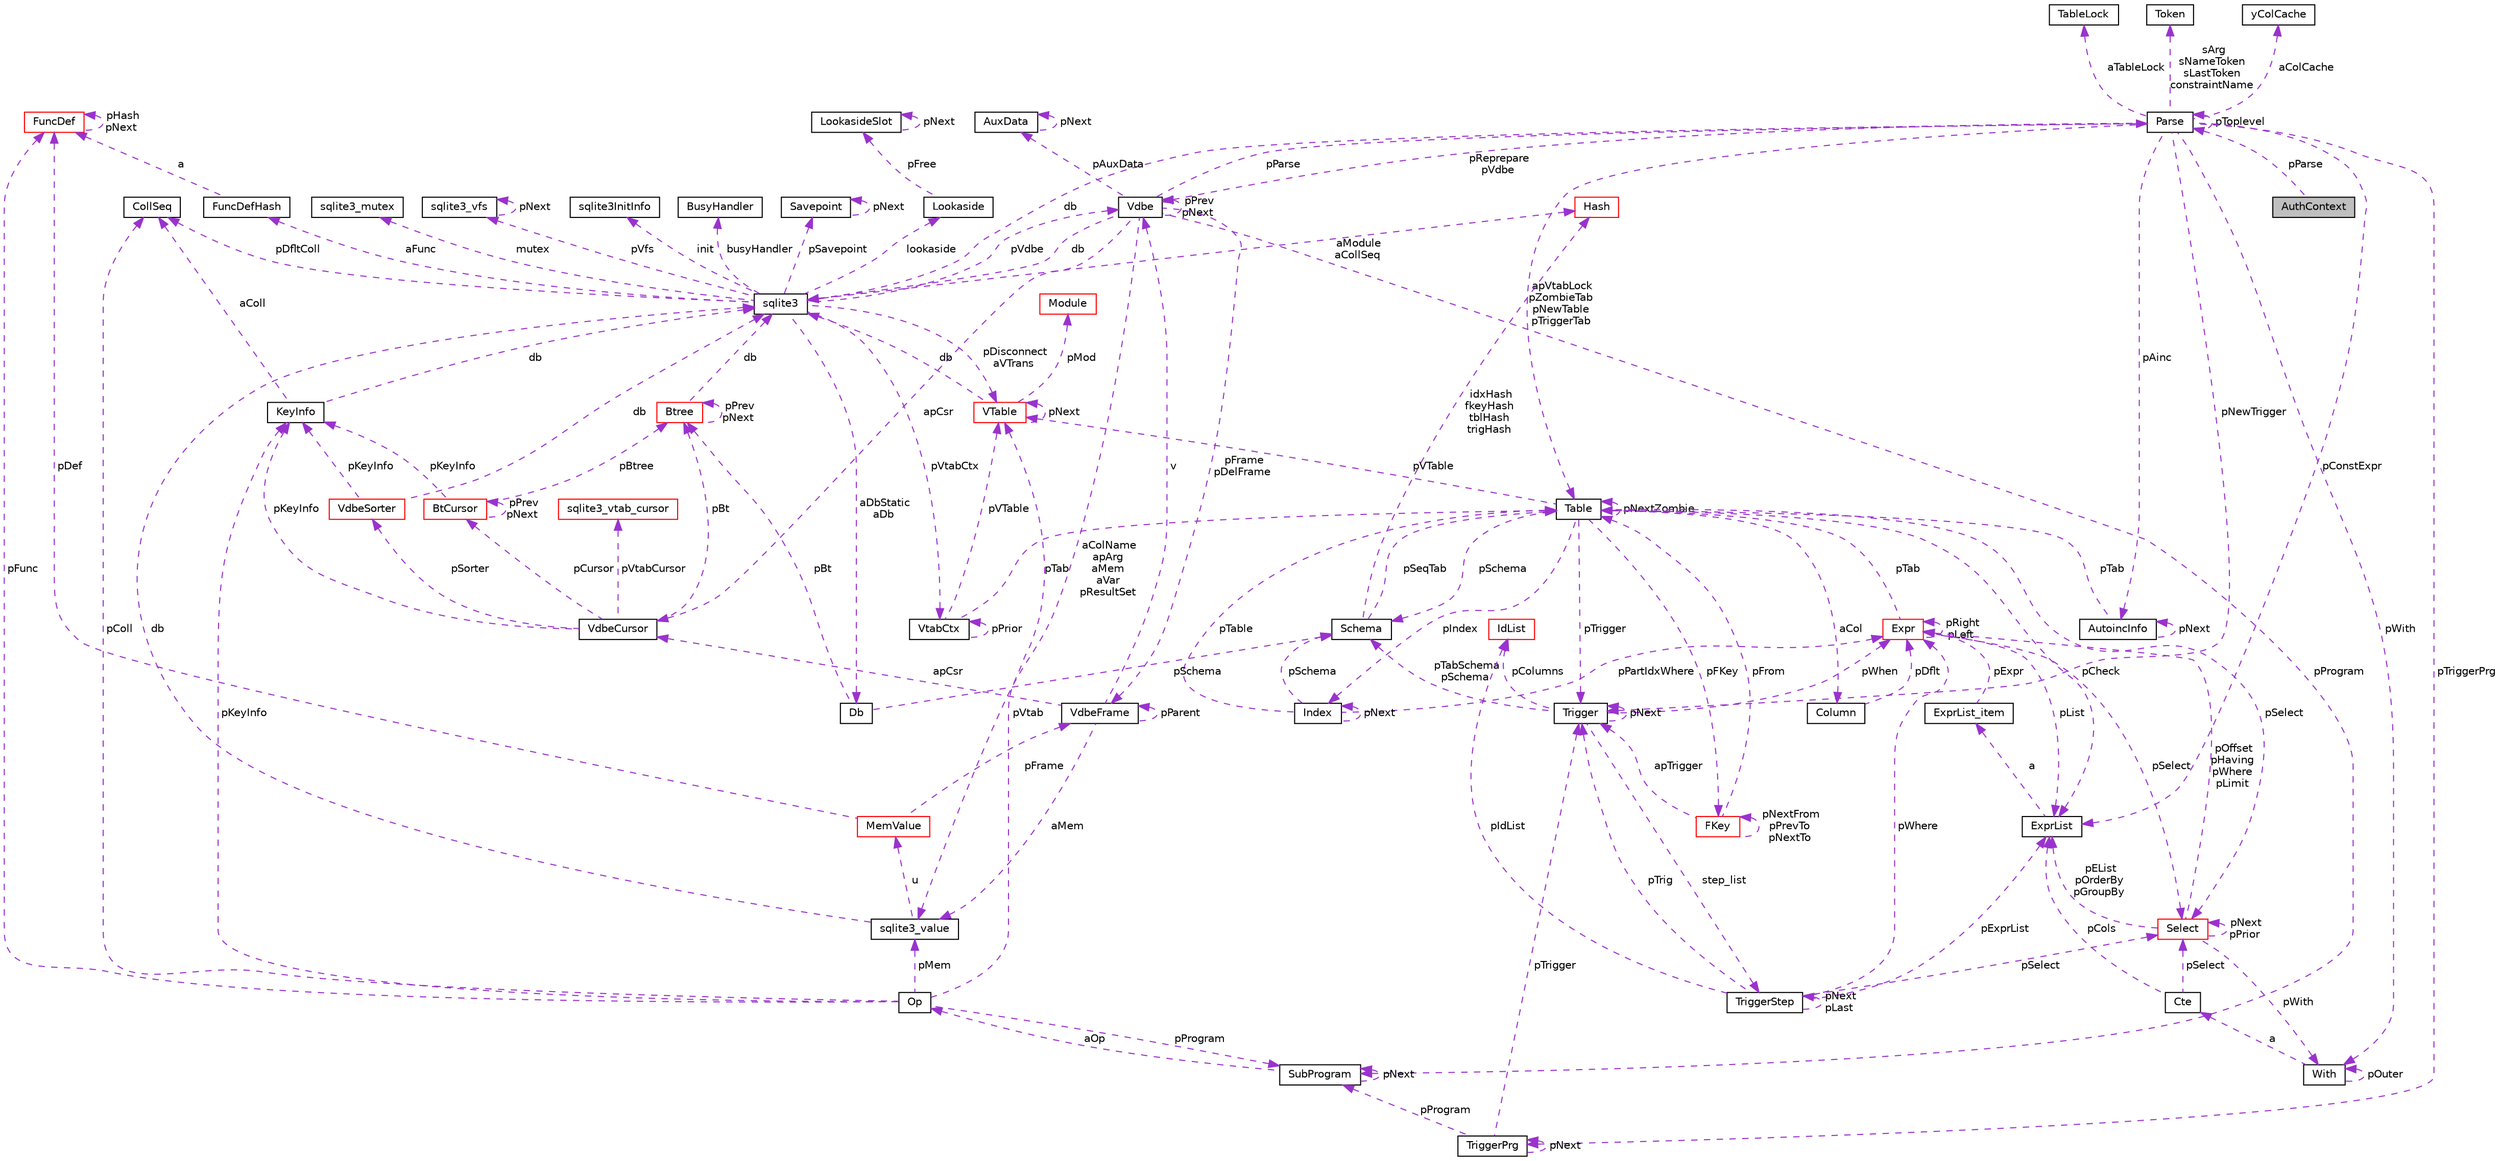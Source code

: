 digraph "AuthContext"
{
  edge [fontname="Helvetica",fontsize="10",labelfontname="Helvetica",labelfontsize="10"];
  node [fontname="Helvetica",fontsize="10",shape=record];
  Node1 [label="AuthContext",height=0.2,width=0.4,color="black", fillcolor="grey75", style="filled", fontcolor="black"];
  Node2 -> Node1 [dir="back",color="darkorchid3",fontsize="10",style="dashed",label=" pParse" ,fontname="Helvetica"];
  Node2 [label="Parse",height=0.2,width=0.4,color="black", fillcolor="white", style="filled",URL="$struct_parse.html"];
  Node3 -> Node2 [dir="back",color="darkorchid3",fontsize="10",style="dashed",label=" pReprepare\npVdbe" ,fontname="Helvetica"];
  Node3 [label="Vdbe",height=0.2,width=0.4,color="black", fillcolor="white", style="filled",URL="$struct_vdbe.html"];
  Node3 -> Node3 [dir="back",color="darkorchid3",fontsize="10",style="dashed",label=" pPrev\npNext" ,fontname="Helvetica"];
  Node4 -> Node3 [dir="back",color="darkorchid3",fontsize="10",style="dashed",label=" aColName\napArg\naMem\naVar\npResultSet" ,fontname="Helvetica"];
  Node4 [label="sqlite3_value",height=0.2,width=0.4,color="black", fillcolor="white", style="filled",URL="$struct_mem.html"];
  Node5 -> Node4 [dir="back",color="darkorchid3",fontsize="10",style="dashed",label=" u" ,fontname="Helvetica"];
  Node5 [label="MemValue",height=0.2,width=0.4,color="red", fillcolor="white", style="filled",URL="$union_mem_1_1_mem_value.html"];
  Node6 -> Node5 [dir="back",color="darkorchid3",fontsize="10",style="dashed",label=" pFrame" ,fontname="Helvetica"];
  Node6 [label="VdbeFrame",height=0.2,width=0.4,color="black", fillcolor="white", style="filled",URL="$struct_vdbe_frame.html"];
  Node4 -> Node6 [dir="back",color="darkorchid3",fontsize="10",style="dashed",label=" aMem" ,fontname="Helvetica"];
  Node3 -> Node6 [dir="back",color="darkorchid3",fontsize="10",style="dashed",label=" v" ,fontname="Helvetica"];
  Node6 -> Node6 [dir="back",color="darkorchid3",fontsize="10",style="dashed",label=" pParent" ,fontname="Helvetica"];
  Node7 -> Node6 [dir="back",color="darkorchid3",fontsize="10",style="dashed",label=" apCsr" ,fontname="Helvetica"];
  Node7 [label="VdbeCursor",height=0.2,width=0.4,color="black", fillcolor="white", style="filled",URL="$struct_vdbe_cursor.html"];
  Node8 -> Node7 [dir="back",color="darkorchid3",fontsize="10",style="dashed",label=" pCursor" ,fontname="Helvetica"];
  Node8 [label="BtCursor",height=0.2,width=0.4,color="red", fillcolor="white", style="filled",URL="$struct_bt_cursor.html"];
  Node8 -> Node8 [dir="back",color="darkorchid3",fontsize="10",style="dashed",label=" pPrev\npNext" ,fontname="Helvetica"];
  Node9 -> Node8 [dir="back",color="darkorchid3",fontsize="10",style="dashed",label=" pKeyInfo" ,fontname="Helvetica"];
  Node9 [label="KeyInfo",height=0.2,width=0.4,color="black", fillcolor="white", style="filled",URL="$struct_key_info.html"];
  Node10 -> Node9 [dir="back",color="darkorchid3",fontsize="10",style="dashed",label=" db" ,fontname="Helvetica"];
  Node10 [label="sqlite3",height=0.2,width=0.4,color="black", fillcolor="white", style="filled",URL="$structsqlite3.html"];
  Node3 -> Node10 [dir="back",color="darkorchid3",fontsize="10",style="dashed",label=" pVdbe" ,fontname="Helvetica"];
  Node11 -> Node10 [dir="back",color="darkorchid3",fontsize="10",style="dashed",label=" pSavepoint" ,fontname="Helvetica"];
  Node11 [label="Savepoint",height=0.2,width=0.4,color="black", fillcolor="white", style="filled",URL="$struct_savepoint.html"];
  Node11 -> Node11 [dir="back",color="darkorchid3",fontsize="10",style="dashed",label=" pNext" ,fontname="Helvetica"];
  Node12 -> Node10 [dir="back",color="darkorchid3",fontsize="10",style="dashed",label=" aFunc" ,fontname="Helvetica"];
  Node12 [label="FuncDefHash",height=0.2,width=0.4,color="black", fillcolor="white", style="filled",URL="$struct_func_def_hash.html"];
  Node13 -> Node12 [dir="back",color="darkorchid3",fontsize="10",style="dashed",label=" a" ,fontname="Helvetica"];
  Node13 [label="FuncDef",height=0.2,width=0.4,color="red", fillcolor="white", style="filled",URL="$struct_func_def.html"];
  Node13 -> Node13 [dir="back",color="darkorchid3",fontsize="10",style="dashed",label=" pHash\npNext" ,fontname="Helvetica"];
  Node14 -> Node10 [dir="back",color="darkorchid3",fontsize="10",style="dashed",label=" lookaside" ,fontname="Helvetica"];
  Node14 [label="Lookaside",height=0.2,width=0.4,color="black", fillcolor="white", style="filled",URL="$struct_lookaside.html"];
  Node15 -> Node14 [dir="back",color="darkorchid3",fontsize="10",style="dashed",label=" pFree" ,fontname="Helvetica"];
  Node15 [label="LookasideSlot",height=0.2,width=0.4,color="black", fillcolor="white", style="filled",URL="$struct_lookaside_slot.html"];
  Node15 -> Node15 [dir="back",color="darkorchid3",fontsize="10",style="dashed",label=" pNext" ,fontname="Helvetica"];
  Node16 -> Node10 [dir="back",color="darkorchid3",fontsize="10",style="dashed",label=" mutex" ,fontname="Helvetica"];
  Node16 [label="sqlite3_mutex",height=0.2,width=0.4,color="black", fillcolor="white", style="filled",URL="$structsqlite3__mutex.html"];
  Node17 -> Node10 [dir="back",color="darkorchid3",fontsize="10",style="dashed",label=" pVfs" ,fontname="Helvetica"];
  Node17 [label="sqlite3_vfs",height=0.2,width=0.4,color="black", fillcolor="white", style="filled",URL="$structsqlite3__vfs.html"];
  Node17 -> Node17 [dir="back",color="darkorchid3",fontsize="10",style="dashed",label=" pNext" ,fontname="Helvetica"];
  Node18 -> Node10 [dir="back",color="darkorchid3",fontsize="10",style="dashed",label=" init" ,fontname="Helvetica"];
  Node18 [label="sqlite3InitInfo",height=0.2,width=0.4,color="black", fillcolor="white", style="filled",URL="$structsqlite3_1_1sqlite3_init_info.html"];
  Node19 -> Node10 [dir="back",color="darkorchid3",fontsize="10",style="dashed",label=" busyHandler" ,fontname="Helvetica"];
  Node19 [label="BusyHandler",height=0.2,width=0.4,color="black", fillcolor="white", style="filled",URL="$struct_busy_handler.html"];
  Node20 -> Node10 [dir="back",color="darkorchid3",fontsize="10",style="dashed",label=" pVtabCtx" ,fontname="Helvetica"];
  Node20 [label="VtabCtx",height=0.2,width=0.4,color="black", fillcolor="white", style="filled",URL="$struct_vtab_ctx.html"];
  Node20 -> Node20 [dir="back",color="darkorchid3",fontsize="10",style="dashed",label=" pPrior" ,fontname="Helvetica"];
  Node21 -> Node20 [dir="back",color="darkorchid3",fontsize="10",style="dashed",label=" pVTable" ,fontname="Helvetica"];
  Node21 [label="VTable",height=0.2,width=0.4,color="red", fillcolor="white", style="filled",URL="$struct_v_table.html"];
  Node10 -> Node21 [dir="back",color="darkorchid3",fontsize="10",style="dashed",label=" db" ,fontname="Helvetica"];
  Node21 -> Node21 [dir="back",color="darkorchid3",fontsize="10",style="dashed",label=" pNext" ,fontname="Helvetica"];
  Node22 -> Node21 [dir="back",color="darkorchid3",fontsize="10",style="dashed",label=" pMod" ,fontname="Helvetica"];
  Node22 [label="Module",height=0.2,width=0.4,color="red", fillcolor="white", style="filled",URL="$struct_module.html"];
  Node23 -> Node20 [dir="back",color="darkorchid3",fontsize="10",style="dashed",label=" pTab" ,fontname="Helvetica"];
  Node23 [label="Table",height=0.2,width=0.4,color="black", fillcolor="white", style="filled",URL="$struct_table.html"];
  Node24 -> Node23 [dir="back",color="darkorchid3",fontsize="10",style="dashed",label=" pSchema" ,fontname="Helvetica"];
  Node24 [label="Schema",height=0.2,width=0.4,color="black", fillcolor="white", style="filled",URL="$struct_schema.html"];
  Node23 -> Node24 [dir="back",color="darkorchid3",fontsize="10",style="dashed",label=" pSeqTab" ,fontname="Helvetica"];
  Node25 -> Node24 [dir="back",color="darkorchid3",fontsize="10",style="dashed",label=" idxHash\nfkeyHash\ntblHash\ntrigHash" ,fontname="Helvetica"];
  Node25 [label="Hash",height=0.2,width=0.4,color="red", fillcolor="white", style="filled",URL="$struct_hash.html"];
  Node26 -> Node23 [dir="back",color="darkorchid3",fontsize="10",style="dashed",label=" aCol" ,fontname="Helvetica"];
  Node26 [label="Column",height=0.2,width=0.4,color="black", fillcolor="white", style="filled",URL="$struct_column.html"];
  Node27 -> Node26 [dir="back",color="darkorchid3",fontsize="10",style="dashed",label=" pDflt" ,fontname="Helvetica"];
  Node27 [label="Expr",height=0.2,width=0.4,color="red", fillcolor="white", style="filled",URL="$struct_expr.html"];
  Node27 -> Node27 [dir="back",color="darkorchid3",fontsize="10",style="dashed",label=" pRight\npLeft" ,fontname="Helvetica"];
  Node23 -> Node27 [dir="back",color="darkorchid3",fontsize="10",style="dashed",label=" pTab" ,fontname="Helvetica"];
  Node28 -> Node27 [dir="back",color="darkorchid3",fontsize="10",style="dashed",label=" pSelect" ,fontname="Helvetica"];
  Node28 [label="Select",height=0.2,width=0.4,color="red", fillcolor="white", style="filled",URL="$struct_select.html"];
  Node27 -> Node28 [dir="back",color="darkorchid3",fontsize="10",style="dashed",label=" pOffset\npHaving\npWhere\npLimit" ,fontname="Helvetica"];
  Node29 -> Node28 [dir="back",color="darkorchid3",fontsize="10",style="dashed",label=" pWith" ,fontname="Helvetica"];
  Node29 [label="With",height=0.2,width=0.4,color="black", fillcolor="white", style="filled",URL="$struct_with.html"];
  Node30 -> Node29 [dir="back",color="darkorchid3",fontsize="10",style="dashed",label=" a" ,fontname="Helvetica"];
  Node30 [label="Cte",height=0.2,width=0.4,color="black", fillcolor="white", style="filled",URL="$struct_with_1_1_cte.html"];
  Node28 -> Node30 [dir="back",color="darkorchid3",fontsize="10",style="dashed",label=" pSelect" ,fontname="Helvetica"];
  Node31 -> Node30 [dir="back",color="darkorchid3",fontsize="10",style="dashed",label=" pCols" ,fontname="Helvetica"];
  Node31 [label="ExprList",height=0.2,width=0.4,color="black", fillcolor="white", style="filled",URL="$struct_expr_list.html"];
  Node32 -> Node31 [dir="back",color="darkorchid3",fontsize="10",style="dashed",label=" a" ,fontname="Helvetica"];
  Node32 [label="ExprList_item",height=0.2,width=0.4,color="black", fillcolor="white", style="filled",URL="$struct_expr_list_1_1_expr_list__item.html"];
  Node27 -> Node32 [dir="back",color="darkorchid3",fontsize="10",style="dashed",label=" pExpr" ,fontname="Helvetica"];
  Node29 -> Node29 [dir="back",color="darkorchid3",fontsize="10",style="dashed",label=" pOuter" ,fontname="Helvetica"];
  Node28 -> Node28 [dir="back",color="darkorchid3",fontsize="10",style="dashed",label=" pNext\npPrior" ,fontname="Helvetica"];
  Node31 -> Node28 [dir="back",color="darkorchid3",fontsize="10",style="dashed",label=" pEList\npOrderBy\npGroupBy" ,fontname="Helvetica"];
  Node31 -> Node27 [dir="back",color="darkorchid3",fontsize="10",style="dashed",label=" pList" ,fontname="Helvetica"];
  Node33 -> Node23 [dir="back",color="darkorchid3",fontsize="10",style="dashed",label=" pFKey" ,fontname="Helvetica"];
  Node33 [label="FKey",height=0.2,width=0.4,color="red", fillcolor="white", style="filled",URL="$struct_f_key.html"];
  Node33 -> Node33 [dir="back",color="darkorchid3",fontsize="10",style="dashed",label=" pNextFrom\npPrevTo\npNextTo" ,fontname="Helvetica"];
  Node23 -> Node33 [dir="back",color="darkorchid3",fontsize="10",style="dashed",label=" pFrom" ,fontname="Helvetica"];
  Node34 -> Node33 [dir="back",color="darkorchid3",fontsize="10",style="dashed",label=" apTrigger" ,fontname="Helvetica"];
  Node34 [label="Trigger",height=0.2,width=0.4,color="black", fillcolor="white", style="filled",URL="$struct_trigger.html"];
  Node35 -> Node34 [dir="back",color="darkorchid3",fontsize="10",style="dashed",label=" step_list" ,fontname="Helvetica"];
  Node35 [label="TriggerStep",height=0.2,width=0.4,color="black", fillcolor="white", style="filled",URL="$struct_trigger_step.html"];
  Node35 -> Node35 [dir="back",color="darkorchid3",fontsize="10",style="dashed",label=" pNext\npLast" ,fontname="Helvetica"];
  Node27 -> Node35 [dir="back",color="darkorchid3",fontsize="10",style="dashed",label=" pWhere" ,fontname="Helvetica"];
  Node36 -> Node35 [dir="back",color="darkorchid3",fontsize="10",style="dashed",label=" pIdList" ,fontname="Helvetica"];
  Node36 [label="IdList",height=0.2,width=0.4,color="red", fillcolor="white", style="filled",URL="$struct_id_list.html"];
  Node28 -> Node35 [dir="back",color="darkorchid3",fontsize="10",style="dashed",label=" pSelect" ,fontname="Helvetica"];
  Node34 -> Node35 [dir="back",color="darkorchid3",fontsize="10",style="dashed",label=" pTrig" ,fontname="Helvetica"];
  Node31 -> Node35 [dir="back",color="darkorchid3",fontsize="10",style="dashed",label=" pExprList" ,fontname="Helvetica"];
  Node24 -> Node34 [dir="back",color="darkorchid3",fontsize="10",style="dashed",label=" pTabSchema\npSchema" ,fontname="Helvetica"];
  Node27 -> Node34 [dir="back",color="darkorchid3",fontsize="10",style="dashed",label=" pWhen" ,fontname="Helvetica"];
  Node36 -> Node34 [dir="back",color="darkorchid3",fontsize="10",style="dashed",label=" pColumns" ,fontname="Helvetica"];
  Node34 -> Node34 [dir="back",color="darkorchid3",fontsize="10",style="dashed",label=" pNext" ,fontname="Helvetica"];
  Node21 -> Node23 [dir="back",color="darkorchid3",fontsize="10",style="dashed",label=" pVTable" ,fontname="Helvetica"];
  Node23 -> Node23 [dir="back",color="darkorchid3",fontsize="10",style="dashed",label=" pNextZombie" ,fontname="Helvetica"];
  Node34 -> Node23 [dir="back",color="darkorchid3",fontsize="10",style="dashed",label=" pTrigger" ,fontname="Helvetica"];
  Node28 -> Node23 [dir="back",color="darkorchid3",fontsize="10",style="dashed",label=" pSelect" ,fontname="Helvetica"];
  Node31 -> Node23 [dir="back",color="darkorchid3",fontsize="10",style="dashed",label=" pCheck" ,fontname="Helvetica"];
  Node37 -> Node23 [dir="back",color="darkorchid3",fontsize="10",style="dashed",label=" pIndex" ,fontname="Helvetica"];
  Node37 [label="Index",height=0.2,width=0.4,color="black", fillcolor="white", style="filled",URL="$struct_index.html"];
  Node24 -> Node37 [dir="back",color="darkorchid3",fontsize="10",style="dashed",label=" pSchema" ,fontname="Helvetica"];
  Node27 -> Node37 [dir="back",color="darkorchid3",fontsize="10",style="dashed",label=" pPartIdxWhere" ,fontname="Helvetica"];
  Node23 -> Node37 [dir="back",color="darkorchid3",fontsize="10",style="dashed",label=" pTable" ,fontname="Helvetica"];
  Node37 -> Node37 [dir="back",color="darkorchid3",fontsize="10",style="dashed",label=" pNext" ,fontname="Helvetica"];
  Node38 -> Node10 [dir="back",color="darkorchid3",fontsize="10",style="dashed",label=" pDfltColl" ,fontname="Helvetica"];
  Node38 [label="CollSeq",height=0.2,width=0.4,color="black", fillcolor="white", style="filled",URL="$struct_coll_seq.html"];
  Node21 -> Node10 [dir="back",color="darkorchid3",fontsize="10",style="dashed",label=" pDisconnect\naVTrans" ,fontname="Helvetica"];
  Node39 -> Node10 [dir="back",color="darkorchid3",fontsize="10",style="dashed",label=" aDbStatic\naDb" ,fontname="Helvetica"];
  Node39 [label="Db",height=0.2,width=0.4,color="black", fillcolor="white", style="filled",URL="$struct_db.html"];
  Node24 -> Node39 [dir="back",color="darkorchid3",fontsize="10",style="dashed",label=" pSchema" ,fontname="Helvetica"];
  Node40 -> Node39 [dir="back",color="darkorchid3",fontsize="10",style="dashed",label=" pBt" ,fontname="Helvetica"];
  Node40 [label="Btree",height=0.2,width=0.4,color="red", fillcolor="white", style="filled",URL="$struct_btree.html"];
  Node10 -> Node40 [dir="back",color="darkorchid3",fontsize="10",style="dashed",label=" db" ,fontname="Helvetica"];
  Node40 -> Node40 [dir="back",color="darkorchid3",fontsize="10",style="dashed",label=" pPrev\npNext" ,fontname="Helvetica"];
  Node25 -> Node10 [dir="back",color="darkorchid3",fontsize="10",style="dashed",label=" aModule\naCollSeq" ,fontname="Helvetica"];
  Node38 -> Node9 [dir="back",color="darkorchid3",fontsize="10",style="dashed",label=" aColl" ,fontname="Helvetica"];
  Node40 -> Node8 [dir="back",color="darkorchid3",fontsize="10",style="dashed",label=" pBtree" ,fontname="Helvetica"];
  Node41 -> Node7 [dir="back",color="darkorchid3",fontsize="10",style="dashed",label=" pVtabCursor" ,fontname="Helvetica"];
  Node41 [label="sqlite3_vtab_cursor",height=0.2,width=0.4,color="red", fillcolor="white", style="filled",URL="$structsqlite3__vtab__cursor.html"];
  Node42 -> Node7 [dir="back",color="darkorchid3",fontsize="10",style="dashed",label=" pSorter" ,fontname="Helvetica"];
  Node42 [label="VdbeSorter",height=0.2,width=0.4,color="red", fillcolor="white", style="filled",URL="$struct_vdbe_sorter.html"];
  Node10 -> Node42 [dir="back",color="darkorchid3",fontsize="10",style="dashed",label=" db" ,fontname="Helvetica"];
  Node9 -> Node42 [dir="back",color="darkorchid3",fontsize="10",style="dashed",label=" pKeyInfo" ,fontname="Helvetica"];
  Node9 -> Node7 [dir="back",color="darkorchid3",fontsize="10",style="dashed",label=" pKeyInfo" ,fontname="Helvetica"];
  Node40 -> Node7 [dir="back",color="darkorchid3",fontsize="10",style="dashed",label=" pBt" ,fontname="Helvetica"];
  Node13 -> Node5 [dir="back",color="darkorchid3",fontsize="10",style="dashed",label=" pDef" ,fontname="Helvetica"];
  Node10 -> Node4 [dir="back",color="darkorchid3",fontsize="10",style="dashed",label=" db" ,fontname="Helvetica"];
  Node10 -> Node3 [dir="back",color="darkorchid3",fontsize="10",style="dashed",label=" db" ,fontname="Helvetica"];
  Node6 -> Node3 [dir="back",color="darkorchid3",fontsize="10",style="dashed",label=" pFrame\npDelFrame" ,fontname="Helvetica"];
  Node43 -> Node3 [dir="back",color="darkorchid3",fontsize="10",style="dashed",label=" pAuxData" ,fontname="Helvetica"];
  Node43 [label="AuxData",height=0.2,width=0.4,color="black", fillcolor="white", style="filled",URL="$struct_aux_data.html"];
  Node43 -> Node43 [dir="back",color="darkorchid3",fontsize="10",style="dashed",label=" pNext" ,fontname="Helvetica"];
  Node44 -> Node3 [dir="back",color="darkorchid3",fontsize="10",style="dashed",label=" pProgram" ,fontname="Helvetica"];
  Node44 [label="SubProgram",height=0.2,width=0.4,color="black", fillcolor="white", style="filled",URL="$struct_sub_program.html"];
  Node44 -> Node44 [dir="back",color="darkorchid3",fontsize="10",style="dashed",label=" pNext" ,fontname="Helvetica"];
  Node45 -> Node44 [dir="back",color="darkorchid3",fontsize="10",style="dashed",label=" aOp" ,fontname="Helvetica"];
  Node45 [label="Op",height=0.2,width=0.4,color="black", fillcolor="white", style="filled",URL="$struct_vdbe_op.html"];
  Node4 -> Node45 [dir="back",color="darkorchid3",fontsize="10",style="dashed",label=" pMem" ,fontname="Helvetica"];
  Node38 -> Node45 [dir="back",color="darkorchid3",fontsize="10",style="dashed",label=" pColl" ,fontname="Helvetica"];
  Node21 -> Node45 [dir="back",color="darkorchid3",fontsize="10",style="dashed",label=" pVtab" ,fontname="Helvetica"];
  Node44 -> Node45 [dir="back",color="darkorchid3",fontsize="10",style="dashed",label=" pProgram" ,fontname="Helvetica"];
  Node9 -> Node45 [dir="back",color="darkorchid3",fontsize="10",style="dashed",label=" pKeyInfo" ,fontname="Helvetica"];
  Node13 -> Node45 [dir="back",color="darkorchid3",fontsize="10",style="dashed",label=" pFunc" ,fontname="Helvetica"];
  Node7 -> Node3 [dir="back",color="darkorchid3",fontsize="10",style="dashed",label=" apCsr" ,fontname="Helvetica"];
  Node2 -> Node3 [dir="back",color="darkorchid3",fontsize="10",style="dashed",label=" pParse" ,fontname="Helvetica"];
  Node10 -> Node2 [dir="back",color="darkorchid3",fontsize="10",style="dashed",label=" db" ,fontname="Helvetica"];
  Node46 -> Node2 [dir="back",color="darkorchid3",fontsize="10",style="dashed",label=" aTableLock" ,fontname="Helvetica"];
  Node46 [label="TableLock",height=0.2,width=0.4,color="black", fillcolor="white", style="filled",URL="$struct_table_lock.html"];
  Node47 -> Node2 [dir="back",color="darkorchid3",fontsize="10",style="dashed",label=" sArg\nsNameToken\nsLastToken\nconstraintName" ,fontname="Helvetica"];
  Node47 [label="Token",height=0.2,width=0.4,color="black", fillcolor="white", style="filled",URL="$struct_token.html"];
  Node29 -> Node2 [dir="back",color="darkorchid3",fontsize="10",style="dashed",label=" pWith" ,fontname="Helvetica"];
  Node48 -> Node2 [dir="back",color="darkorchid3",fontsize="10",style="dashed",label=" aColCache" ,fontname="Helvetica"];
  Node48 [label="yColCache",height=0.2,width=0.4,color="black", fillcolor="white", style="filled",URL="$struct_parse_1_1y_col_cache.html"];
  Node23 -> Node2 [dir="back",color="darkorchid3",fontsize="10",style="dashed",label=" apVtabLock\npZombieTab\npNewTable\npTriggerTab" ,fontname="Helvetica"];
  Node34 -> Node2 [dir="back",color="darkorchid3",fontsize="10",style="dashed",label=" pNewTrigger" ,fontname="Helvetica"];
  Node49 -> Node2 [dir="back",color="darkorchid3",fontsize="10",style="dashed",label=" pTriggerPrg" ,fontname="Helvetica"];
  Node49 [label="TriggerPrg",height=0.2,width=0.4,color="black", fillcolor="white", style="filled",URL="$struct_trigger_prg.html"];
  Node44 -> Node49 [dir="back",color="darkorchid3",fontsize="10",style="dashed",label=" pProgram" ,fontname="Helvetica"];
  Node34 -> Node49 [dir="back",color="darkorchid3",fontsize="10",style="dashed",label=" pTrigger" ,fontname="Helvetica"];
  Node49 -> Node49 [dir="back",color="darkorchid3",fontsize="10",style="dashed",label=" pNext" ,fontname="Helvetica"];
  Node50 -> Node2 [dir="back",color="darkorchid3",fontsize="10",style="dashed",label=" pAinc" ,fontname="Helvetica"];
  Node50 [label="AutoincInfo",height=0.2,width=0.4,color="black", fillcolor="white", style="filled",URL="$struct_autoinc_info.html"];
  Node23 -> Node50 [dir="back",color="darkorchid3",fontsize="10",style="dashed",label=" pTab" ,fontname="Helvetica"];
  Node50 -> Node50 [dir="back",color="darkorchid3",fontsize="10",style="dashed",label=" pNext" ,fontname="Helvetica"];
  Node31 -> Node2 [dir="back",color="darkorchid3",fontsize="10",style="dashed",label=" pConstExpr" ,fontname="Helvetica"];
  Node2 -> Node2 [dir="back",color="darkorchid3",fontsize="10",style="dashed",label=" pToplevel" ,fontname="Helvetica"];
}
